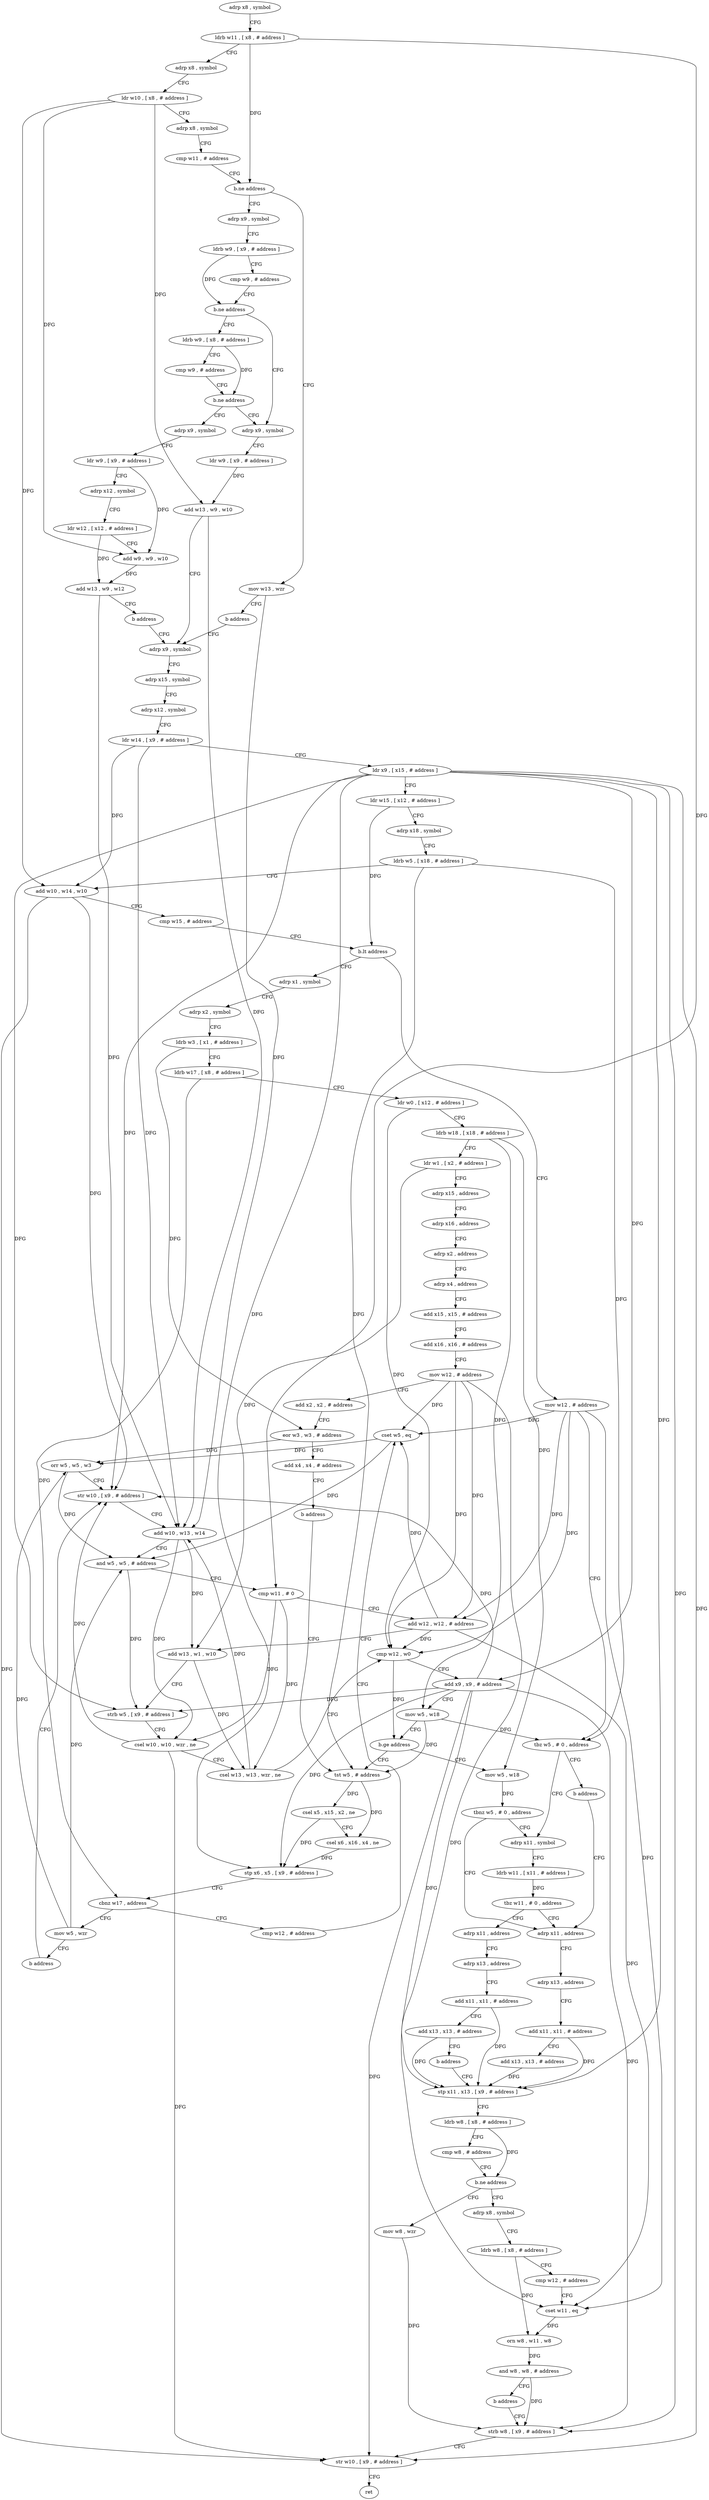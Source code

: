 digraph "func" {
"4207768" [label = "adrp x8 , symbol" ]
"4207772" [label = "ldrb w11 , [ x8 , # address ]" ]
"4207776" [label = "adrp x8 , symbol" ]
"4207780" [label = "ldr w10 , [ x8 , # address ]" ]
"4207784" [label = "adrp x8 , symbol" ]
"4207788" [label = "cmp w11 , # address" ]
"4207792" [label = "b.ne address" ]
"4207852" [label = "mov w13 , wzr" ]
"4207796" [label = "adrp x9 , symbol" ]
"4207856" [label = "b address" ]
"4207872" [label = "adrp x9 , symbol" ]
"4207800" [label = "ldrb w9 , [ x9 , # address ]" ]
"4207804" [label = "cmp w9 , # address" ]
"4207808" [label = "b.ne address" ]
"4207860" [label = "adrp x9 , symbol" ]
"4207812" [label = "ldrb w9 , [ x8 , # address ]" ]
"4207876" [label = "adrp x15 , symbol" ]
"4207880" [label = "adrp x12 , symbol" ]
"4207884" [label = "ldr w14 , [ x9 , # address ]" ]
"4207888" [label = "ldr x9 , [ x15 , # address ]" ]
"4207892" [label = "ldr w15 , [ x12 , # address ]" ]
"4207896" [label = "adrp x18 , symbol" ]
"4207900" [label = "ldrb w5 , [ x18 , # address ]" ]
"4207904" [label = "add w10 , w14 , w10" ]
"4207908" [label = "cmp w15 , # address" ]
"4207912" [label = "b.lt address" ]
"4208080" [label = "mov w12 , # address" ]
"4207916" [label = "adrp x1 , symbol" ]
"4207864" [label = "ldr w9 , [ x9 , # address ]" ]
"4207868" [label = "add w13 , w9 , w10" ]
"4207816" [label = "cmp w9 , # address" ]
"4207820" [label = "b.ne address" ]
"4207824" [label = "adrp x9 , symbol" ]
"4208084" [label = "tbz w5 , # 0 , address" ]
"4208100" [label = "adrp x11 , symbol" ]
"4208088" [label = "b address" ]
"4207920" [label = "adrp x2 , symbol" ]
"4207924" [label = "ldrb w3 , [ x1 , # address ]" ]
"4207928" [label = "ldrb w17 , [ x8 , # address ]" ]
"4207932" [label = "ldr w0 , [ x12 , # address ]" ]
"4207936" [label = "ldrb w18 , [ x18 , # address ]" ]
"4207940" [label = "ldr w1 , [ x2 , # address ]" ]
"4207944" [label = "adrp x15 , address" ]
"4207948" [label = "adrp x16 , address" ]
"4207952" [label = "adrp x2 , address" ]
"4207956" [label = "adrp x4 , address" ]
"4207960" [label = "add x15 , x15 , # address" ]
"4207964" [label = "add x16 , x16 , # address" ]
"4207968" [label = "mov w12 , # address" ]
"4207972" [label = "add x2 , x2 , # address" ]
"4207976" [label = "eor w3 , w3 , # address" ]
"4207980" [label = "add x4 , x4 , # address" ]
"4207984" [label = "b address" ]
"4208052" [label = "tst w5 , # address" ]
"4207828" [label = "ldr w9 , [ x9 , # address ]" ]
"4207832" [label = "adrp x12 , symbol" ]
"4207836" [label = "ldr w12 , [ x12 , # address ]" ]
"4207840" [label = "add w9 , w9 , w10" ]
"4207844" [label = "add w13 , w9 , w12" ]
"4207848" [label = "b address" ]
"4208104" [label = "ldrb w11 , [ x11 , # address ]" ]
"4208108" [label = "tbz w11 , # 0 , address" ]
"4208132" [label = "adrp x11 , address" ]
"4208112" [label = "adrp x11 , address" ]
"4208056" [label = "csel x5 , x15 , x2 , ne" ]
"4208060" [label = "csel x6 , x16 , x4 , ne" ]
"4208064" [label = "stp x6 , x5 , [ x9 , # address ]" ]
"4208068" [label = "cbnz w17 , address" ]
"4207988" [label = "cmp w12 , # address" ]
"4208072" [label = "mov w5 , wzr" ]
"4208136" [label = "adrp x13 , address" ]
"4208140" [label = "add x11 , x11 , # address" ]
"4208144" [label = "add x13 , x13 , # address" ]
"4208148" [label = "stp x11 , x13 , [ x9 , # address ]" ]
"4208116" [label = "adrp x13 , address" ]
"4208120" [label = "add x11 , x11 , # address" ]
"4208124" [label = "add x13 , x13 , # address" ]
"4208128" [label = "b address" ]
"4207992" [label = "cset w5 , eq" ]
"4207996" [label = "orr w5 , w5 , w3" ]
"4208000" [label = "str w10 , [ x9 , # address ]" ]
"4208076" [label = "b address" ]
"4208192" [label = "mov w8 , wzr" ]
"4208196" [label = "strb w8 , [ x9 , # address ]" ]
"4208164" [label = "adrp x8 , symbol" ]
"4208168" [label = "ldrb w8 , [ x8 , # address ]" ]
"4208172" [label = "cmp w12 , # address" ]
"4208176" [label = "cset w11 , eq" ]
"4208180" [label = "orn w8 , w11 , w8" ]
"4208184" [label = "and w8 , w8 , # address" ]
"4208188" [label = "b address" ]
"4208152" [label = "ldrb w8 , [ x8 , # address ]" ]
"4208156" [label = "cmp w8 , # address" ]
"4208160" [label = "b.ne address" ]
"4208092" [label = "mov w5 , w18" ]
"4208096" [label = "tbnz w5 , # 0 , address" ]
"4208004" [label = "add w10 , w13 , w14" ]
"4208008" [label = "and w5 , w5 , # address" ]
"4208012" [label = "cmp w11 , # 0" ]
"4208016" [label = "add w12 , w12 , # address" ]
"4208020" [label = "add w13 , w1 , w10" ]
"4208024" [label = "strb w5 , [ x9 , # address ]" ]
"4208028" [label = "csel w10 , w10 , wzr , ne" ]
"4208032" [label = "csel w13 , w13 , wzr , ne" ]
"4208036" [label = "cmp w12 , w0" ]
"4208040" [label = "add x9 , x9 , # address" ]
"4208044" [label = "mov w5 , w18" ]
"4208048" [label = "b.ge address" ]
"4208200" [label = "str w10 , [ x9 , # address ]" ]
"4208204" [label = "ret" ]
"4207768" -> "4207772" [ label = "CFG" ]
"4207772" -> "4207776" [ label = "CFG" ]
"4207772" -> "4207792" [ label = "DFG" ]
"4207772" -> "4208012" [ label = "DFG" ]
"4207776" -> "4207780" [ label = "CFG" ]
"4207780" -> "4207784" [ label = "CFG" ]
"4207780" -> "4207904" [ label = "DFG" ]
"4207780" -> "4207868" [ label = "DFG" ]
"4207780" -> "4207840" [ label = "DFG" ]
"4207784" -> "4207788" [ label = "CFG" ]
"4207788" -> "4207792" [ label = "CFG" ]
"4207792" -> "4207852" [ label = "CFG" ]
"4207792" -> "4207796" [ label = "CFG" ]
"4207852" -> "4207856" [ label = "CFG" ]
"4207852" -> "4208004" [ label = "DFG" ]
"4207796" -> "4207800" [ label = "CFG" ]
"4207856" -> "4207872" [ label = "CFG" ]
"4207872" -> "4207876" [ label = "CFG" ]
"4207800" -> "4207804" [ label = "CFG" ]
"4207800" -> "4207808" [ label = "DFG" ]
"4207804" -> "4207808" [ label = "CFG" ]
"4207808" -> "4207860" [ label = "CFG" ]
"4207808" -> "4207812" [ label = "CFG" ]
"4207860" -> "4207864" [ label = "CFG" ]
"4207812" -> "4207816" [ label = "CFG" ]
"4207812" -> "4207820" [ label = "DFG" ]
"4207876" -> "4207880" [ label = "CFG" ]
"4207880" -> "4207884" [ label = "CFG" ]
"4207884" -> "4207888" [ label = "CFG" ]
"4207884" -> "4207904" [ label = "DFG" ]
"4207884" -> "4208004" [ label = "DFG" ]
"4207888" -> "4207892" [ label = "CFG" ]
"4207888" -> "4208148" [ label = "DFG" ]
"4207888" -> "4208196" [ label = "DFG" ]
"4207888" -> "4208200" [ label = "DFG" ]
"4207888" -> "4208064" [ label = "DFG" ]
"4207888" -> "4208000" [ label = "DFG" ]
"4207888" -> "4208024" [ label = "DFG" ]
"4207888" -> "4208040" [ label = "DFG" ]
"4207892" -> "4207896" [ label = "CFG" ]
"4207892" -> "4207912" [ label = "DFG" ]
"4207896" -> "4207900" [ label = "CFG" ]
"4207900" -> "4207904" [ label = "CFG" ]
"4207900" -> "4208084" [ label = "DFG" ]
"4207900" -> "4208052" [ label = "DFG" ]
"4207904" -> "4207908" [ label = "CFG" ]
"4207904" -> "4208200" [ label = "DFG" ]
"4207904" -> "4208000" [ label = "DFG" ]
"4207908" -> "4207912" [ label = "CFG" ]
"4207912" -> "4208080" [ label = "CFG" ]
"4207912" -> "4207916" [ label = "CFG" ]
"4208080" -> "4208084" [ label = "CFG" ]
"4208080" -> "4208176" [ label = "DFG" ]
"4208080" -> "4207992" [ label = "DFG" ]
"4208080" -> "4208016" [ label = "DFG" ]
"4208080" -> "4208036" [ label = "DFG" ]
"4207916" -> "4207920" [ label = "CFG" ]
"4207864" -> "4207868" [ label = "DFG" ]
"4207868" -> "4207872" [ label = "CFG" ]
"4207868" -> "4208004" [ label = "DFG" ]
"4207816" -> "4207820" [ label = "CFG" ]
"4207820" -> "4207860" [ label = "CFG" ]
"4207820" -> "4207824" [ label = "CFG" ]
"4207824" -> "4207828" [ label = "CFG" ]
"4208084" -> "4208100" [ label = "CFG" ]
"4208084" -> "4208088" [ label = "CFG" ]
"4208100" -> "4208104" [ label = "CFG" ]
"4208088" -> "4208132" [ label = "CFG" ]
"4207920" -> "4207924" [ label = "CFG" ]
"4207924" -> "4207928" [ label = "CFG" ]
"4207924" -> "4207976" [ label = "DFG" ]
"4207928" -> "4207932" [ label = "CFG" ]
"4207928" -> "4208068" [ label = "DFG" ]
"4207932" -> "4207936" [ label = "CFG" ]
"4207932" -> "4208036" [ label = "DFG" ]
"4207936" -> "4207940" [ label = "CFG" ]
"4207936" -> "4208044" [ label = "DFG" ]
"4207936" -> "4208092" [ label = "DFG" ]
"4207940" -> "4207944" [ label = "CFG" ]
"4207940" -> "4208020" [ label = "DFG" ]
"4207944" -> "4207948" [ label = "CFG" ]
"4207948" -> "4207952" [ label = "CFG" ]
"4207952" -> "4207956" [ label = "CFG" ]
"4207956" -> "4207960" [ label = "CFG" ]
"4207960" -> "4207964" [ label = "CFG" ]
"4207964" -> "4207968" [ label = "CFG" ]
"4207968" -> "4207972" [ label = "CFG" ]
"4207968" -> "4208176" [ label = "DFG" ]
"4207968" -> "4207992" [ label = "DFG" ]
"4207968" -> "4208016" [ label = "DFG" ]
"4207968" -> "4208036" [ label = "DFG" ]
"4207972" -> "4207976" [ label = "CFG" ]
"4207976" -> "4207980" [ label = "CFG" ]
"4207976" -> "4207996" [ label = "DFG" ]
"4207980" -> "4207984" [ label = "CFG" ]
"4207984" -> "4208052" [ label = "CFG" ]
"4208052" -> "4208056" [ label = "DFG" ]
"4208052" -> "4208060" [ label = "DFG" ]
"4207828" -> "4207832" [ label = "CFG" ]
"4207828" -> "4207840" [ label = "DFG" ]
"4207832" -> "4207836" [ label = "CFG" ]
"4207836" -> "4207840" [ label = "CFG" ]
"4207836" -> "4207844" [ label = "DFG" ]
"4207840" -> "4207844" [ label = "DFG" ]
"4207844" -> "4207848" [ label = "CFG" ]
"4207844" -> "4208004" [ label = "DFG" ]
"4207848" -> "4207872" [ label = "CFG" ]
"4208104" -> "4208108" [ label = "DFG" ]
"4208108" -> "4208132" [ label = "CFG" ]
"4208108" -> "4208112" [ label = "CFG" ]
"4208132" -> "4208136" [ label = "CFG" ]
"4208112" -> "4208116" [ label = "CFG" ]
"4208056" -> "4208060" [ label = "CFG" ]
"4208056" -> "4208064" [ label = "DFG" ]
"4208060" -> "4208064" [ label = "DFG" ]
"4208064" -> "4208068" [ label = "CFG" ]
"4208068" -> "4207988" [ label = "CFG" ]
"4208068" -> "4208072" [ label = "CFG" ]
"4207988" -> "4207992" [ label = "CFG" ]
"4208072" -> "4208076" [ label = "CFG" ]
"4208072" -> "4208008" [ label = "DFG" ]
"4208072" -> "4207996" [ label = "DFG" ]
"4208136" -> "4208140" [ label = "CFG" ]
"4208140" -> "4208144" [ label = "CFG" ]
"4208140" -> "4208148" [ label = "DFG" ]
"4208144" -> "4208148" [ label = "DFG" ]
"4208148" -> "4208152" [ label = "CFG" ]
"4208116" -> "4208120" [ label = "CFG" ]
"4208120" -> "4208124" [ label = "CFG" ]
"4208120" -> "4208148" [ label = "DFG" ]
"4208124" -> "4208128" [ label = "CFG" ]
"4208124" -> "4208148" [ label = "DFG" ]
"4208128" -> "4208148" [ label = "CFG" ]
"4207992" -> "4207996" [ label = "DFG" ]
"4207992" -> "4208008" [ label = "DFG" ]
"4207996" -> "4208000" [ label = "CFG" ]
"4207996" -> "4208008" [ label = "DFG" ]
"4208000" -> "4208004" [ label = "CFG" ]
"4208076" -> "4208000" [ label = "CFG" ]
"4208192" -> "4208196" [ label = "DFG" ]
"4208196" -> "4208200" [ label = "CFG" ]
"4208164" -> "4208168" [ label = "CFG" ]
"4208168" -> "4208172" [ label = "CFG" ]
"4208168" -> "4208180" [ label = "DFG" ]
"4208172" -> "4208176" [ label = "CFG" ]
"4208176" -> "4208180" [ label = "DFG" ]
"4208180" -> "4208184" [ label = "DFG" ]
"4208184" -> "4208188" [ label = "CFG" ]
"4208184" -> "4208196" [ label = "DFG" ]
"4208188" -> "4208196" [ label = "CFG" ]
"4208152" -> "4208156" [ label = "CFG" ]
"4208152" -> "4208160" [ label = "DFG" ]
"4208156" -> "4208160" [ label = "CFG" ]
"4208160" -> "4208192" [ label = "CFG" ]
"4208160" -> "4208164" [ label = "CFG" ]
"4208092" -> "4208096" [ label = "DFG" ]
"4208096" -> "4208132" [ label = "CFG" ]
"4208096" -> "4208100" [ label = "CFG" ]
"4208004" -> "4208008" [ label = "CFG" ]
"4208004" -> "4208020" [ label = "DFG" ]
"4208004" -> "4208028" [ label = "DFG" ]
"4208008" -> "4208012" [ label = "CFG" ]
"4208008" -> "4208024" [ label = "DFG" ]
"4208012" -> "4208016" [ label = "CFG" ]
"4208012" -> "4208028" [ label = "DFG" ]
"4208012" -> "4208032" [ label = "DFG" ]
"4208016" -> "4208020" [ label = "CFG" ]
"4208016" -> "4208176" [ label = "DFG" ]
"4208016" -> "4207992" [ label = "DFG" ]
"4208016" -> "4208036" [ label = "DFG" ]
"4208020" -> "4208024" [ label = "CFG" ]
"4208020" -> "4208032" [ label = "DFG" ]
"4208024" -> "4208028" [ label = "CFG" ]
"4208028" -> "4208032" [ label = "CFG" ]
"4208028" -> "4208200" [ label = "DFG" ]
"4208028" -> "4208000" [ label = "DFG" ]
"4208032" -> "4208036" [ label = "CFG" ]
"4208032" -> "4208004" [ label = "DFG" ]
"4208036" -> "4208040" [ label = "CFG" ]
"4208036" -> "4208048" [ label = "DFG" ]
"4208040" -> "4208044" [ label = "CFG" ]
"4208040" -> "4208148" [ label = "DFG" ]
"4208040" -> "4208196" [ label = "DFG" ]
"4208040" -> "4208200" [ label = "DFG" ]
"4208040" -> "4208064" [ label = "DFG" ]
"4208040" -> "4208000" [ label = "DFG" ]
"4208040" -> "4208024" [ label = "DFG" ]
"4208044" -> "4208048" [ label = "CFG" ]
"4208044" -> "4208084" [ label = "DFG" ]
"4208044" -> "4208052" [ label = "DFG" ]
"4208048" -> "4208092" [ label = "CFG" ]
"4208048" -> "4208052" [ label = "CFG" ]
"4208200" -> "4208204" [ label = "CFG" ]
}
